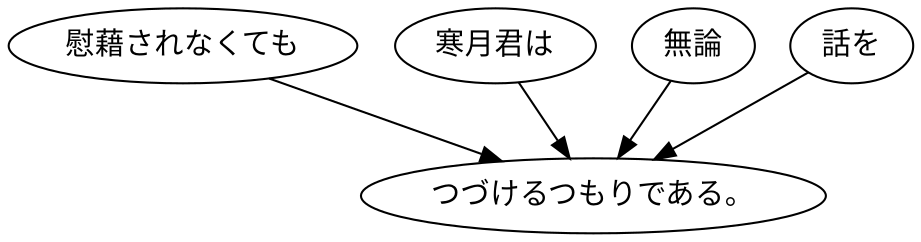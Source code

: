 digraph graph8082 {
	node0 [label="慰藉されなくても"];
	node1 [label="寒月君は"];
	node2 [label="無論"];
	node3 [label="話を"];
	node4 [label="つづけるつもりである。"];
	node0 -> node4;
	node1 -> node4;
	node2 -> node4;
	node3 -> node4;
}
